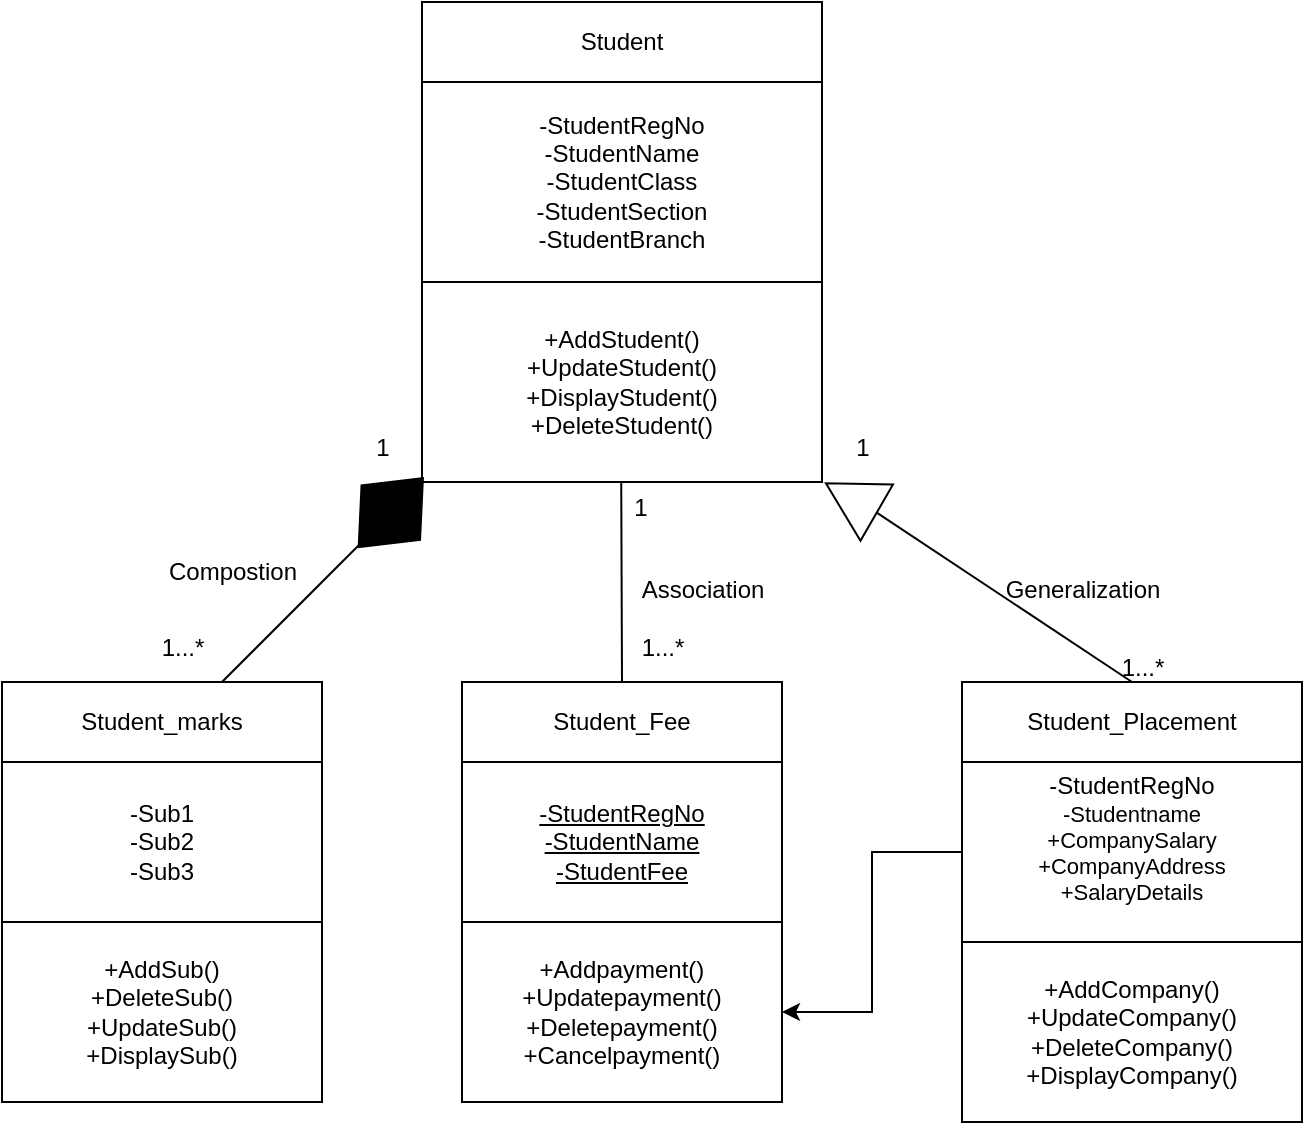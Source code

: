 <mxfile version="24.7.6">
  <diagram name="Page-1" id="Qb7deTCe5Sm1-wzS4_PB">
    <mxGraphModel dx="808" dy="402" grid="1" gridSize="10" guides="1" tooltips="1" connect="1" arrows="1" fold="1" page="1" pageScale="1" pageWidth="827" pageHeight="1169" math="0" shadow="0">
      <root>
        <mxCell id="0" />
        <mxCell id="1" parent="0" />
        <mxCell id="l8DrS_iS91UgLzbFpCdk-1" value="" style="rounded=0;whiteSpace=wrap;html=1;fontStyle=1" vertex="1" parent="1">
          <mxGeometry x="320" y="80" width="200" height="140" as="geometry" />
        </mxCell>
        <mxCell id="l8DrS_iS91UgLzbFpCdk-3" value="" style="endArrow=none;html=1;rounded=0;" edge="1" parent="1">
          <mxGeometry width="50" height="50" relative="1" as="geometry">
            <mxPoint x="320" y="120" as="sourcePoint" />
            <mxPoint x="400" y="120" as="targetPoint" />
            <Array as="points">
              <mxPoint x="520" y="120" />
            </Array>
          </mxGeometry>
        </mxCell>
        <mxCell id="l8DrS_iS91UgLzbFpCdk-5" value="-StudentRegNo&lt;div&gt;-StudentName&lt;br&gt;&lt;/div&gt;&lt;div&gt;-StudentClass&lt;/div&gt;&lt;div&gt;-StudentSection&lt;/div&gt;&lt;div&gt;-StudentBranch&lt;/div&gt;" style="rounded=0;whiteSpace=wrap;html=1;verticalAlign=middle;" vertex="1" parent="1">
          <mxGeometry x="320" y="120" width="200" height="100" as="geometry" />
        </mxCell>
        <mxCell id="l8DrS_iS91UgLzbFpCdk-6" value="Student" style="rounded=0;whiteSpace=wrap;html=1;" vertex="1" parent="1">
          <mxGeometry x="320" y="80" width="200" height="40" as="geometry" />
        </mxCell>
        <mxCell id="l8DrS_iS91UgLzbFpCdk-9" value="+AddStudent()&lt;div&gt;+UpdateStudent()&lt;br&gt;&lt;/div&gt;&lt;div&gt;+DisplayStudent()&lt;br&gt;&lt;/div&gt;&lt;div&gt;+DeleteStudent()&lt;br&gt;&lt;/div&gt;" style="rounded=0;whiteSpace=wrap;html=1;" vertex="1" parent="1">
          <mxGeometry x="320" y="220" width="200" height="100" as="geometry" />
        </mxCell>
        <mxCell id="l8DrS_iS91UgLzbFpCdk-12" value="" style="rhombus;whiteSpace=wrap;html=1;rotation=43;fillColor=#000000;" vertex="1" parent="1">
          <mxGeometry x="284.4" y="311.73" width="40" height="47.11" as="geometry" />
        </mxCell>
        <mxCell id="l8DrS_iS91UgLzbFpCdk-14" value="" style="endArrow=none;html=1;rounded=0;" edge="1" parent="1">
          <mxGeometry width="50" height="50" relative="1" as="geometry">
            <mxPoint x="220" y="420" as="sourcePoint" />
            <mxPoint x="290" y="350" as="targetPoint" />
          </mxGeometry>
        </mxCell>
        <mxCell id="l8DrS_iS91UgLzbFpCdk-15" value="Student_marks" style="rounded=0;whiteSpace=wrap;html=1;" vertex="1" parent="1">
          <mxGeometry x="110" y="420" width="160" height="40" as="geometry" />
        </mxCell>
        <mxCell id="l8DrS_iS91UgLzbFpCdk-16" value="-Sub1&lt;div&gt;-Sub2&lt;/div&gt;&lt;div&gt;-Sub3&lt;/div&gt;" style="rounded=0;whiteSpace=wrap;html=1;" vertex="1" parent="1">
          <mxGeometry x="110" y="460" width="160" height="80" as="geometry" />
        </mxCell>
        <mxCell id="l8DrS_iS91UgLzbFpCdk-17" value="+AddSub()&lt;div&gt;+DeleteSub()&lt;br&gt;&lt;/div&gt;&lt;div&gt;+UpdateSub()&lt;br&gt;&lt;/div&gt;&lt;div&gt;+DisplaySub()&lt;br&gt;&lt;/div&gt;" style="rounded=0;whiteSpace=wrap;html=1;" vertex="1" parent="1">
          <mxGeometry x="110" y="540" width="160" height="90" as="geometry" />
        </mxCell>
        <mxCell id="l8DrS_iS91UgLzbFpCdk-18" value="Student_Fee" style="rounded=0;whiteSpace=wrap;html=1;" vertex="1" parent="1">
          <mxGeometry x="340" y="420" width="160" height="40" as="geometry" />
        </mxCell>
        <mxCell id="l8DrS_iS91UgLzbFpCdk-19" value="-StudentRegNo&lt;div&gt;-StudentName&lt;br&gt;&lt;/div&gt;&lt;div&gt;-&lt;span style=&quot;background-color: initial;&quot;&gt;StudentFee&lt;/span&gt;&lt;/div&gt;" style="rounded=0;whiteSpace=wrap;html=1;fontStyle=4" vertex="1" parent="1">
          <mxGeometry x="340" y="460" width="160" height="80" as="geometry" />
        </mxCell>
        <mxCell id="l8DrS_iS91UgLzbFpCdk-20" value="+Addpayment()&lt;div&gt;+Updatepayment()&lt;br&gt;&lt;/div&gt;&lt;div&gt;+Deletepayment()&lt;br&gt;&lt;/div&gt;&lt;div&gt;+Cancelpayment()&lt;br&gt;&lt;/div&gt;" style="rounded=0;whiteSpace=wrap;html=1;" vertex="1" parent="1">
          <mxGeometry x="340" y="540" width="160" height="90" as="geometry" />
        </mxCell>
        <mxCell id="l8DrS_iS91UgLzbFpCdk-21" value="" style="endArrow=none;html=1;rounded=0;exitX=0.5;exitY=0;exitDx=0;exitDy=0;" edge="1" parent="1" source="l8DrS_iS91UgLzbFpCdk-18">
          <mxGeometry width="50" height="50" relative="1" as="geometry">
            <mxPoint x="419.62" y="400" as="sourcePoint" />
            <mxPoint x="419.62" y="320" as="targetPoint" />
          </mxGeometry>
        </mxCell>
        <mxCell id="l8DrS_iS91UgLzbFpCdk-22" value="Compostion" style="text;html=1;align=center;verticalAlign=middle;resizable=0;points=[];autosize=1;strokeColor=none;fillColor=none;" vertex="1" parent="1">
          <mxGeometry x="180" y="350" width="90" height="30" as="geometry" />
        </mxCell>
        <mxCell id="l8DrS_iS91UgLzbFpCdk-24" value="Student_Placement" style="rounded=0;whiteSpace=wrap;html=1;" vertex="1" parent="1">
          <mxGeometry x="590" y="420" width="170" height="40" as="geometry" />
        </mxCell>
        <mxCell id="l8DrS_iS91UgLzbFpCdk-31" value="" style="edgeStyle=orthogonalEdgeStyle;rounded=0;orthogonalLoop=1;jettySize=auto;html=1;" edge="1" parent="1" source="l8DrS_iS91UgLzbFpCdk-25" target="l8DrS_iS91UgLzbFpCdk-20">
          <mxGeometry relative="1" as="geometry" />
        </mxCell>
        <mxCell id="l8DrS_iS91UgLzbFpCdk-25" value="-StudentRegNo&lt;div style=&quot;font-size: 11px;&quot;&gt;-Studentname&lt;br&gt;&lt;/div&gt;&lt;div style=&quot;font-size: 11px;&quot;&gt;+CompanySalary&lt;/div&gt;&lt;div style=&quot;font-size: 11px;&quot;&gt;+CompanyAddress&lt;br&gt;&lt;/div&gt;&lt;div style=&quot;font-size: 11px;&quot;&gt;+SalaryDetails&lt;/div&gt;&lt;div style=&quot;font-size: 13px;&quot;&gt;&lt;br&gt;&lt;/div&gt;" style="rounded=0;whiteSpace=wrap;html=1;verticalAlign=bottom;" vertex="1" parent="1">
          <mxGeometry x="590" y="460" width="170" height="90" as="geometry" />
        </mxCell>
        <mxCell id="l8DrS_iS91UgLzbFpCdk-26" value="+AddCompany()&lt;div&gt;+UpdateCompany()&lt;br&gt;&lt;/div&gt;&lt;div&gt;+DeleteCompany()&lt;br&gt;&lt;/div&gt;&lt;div&gt;+DisplayCompany()&lt;br&gt;&lt;/div&gt;" style="rounded=0;whiteSpace=wrap;html=1;" vertex="1" parent="1">
          <mxGeometry x="590" y="550" width="170" height="90" as="geometry" />
        </mxCell>
        <mxCell id="l8DrS_iS91UgLzbFpCdk-27" value="" style="triangle;whiteSpace=wrap;html=1;rotation=-150;" vertex="1" parent="1">
          <mxGeometry x="520" y="311.73" width="29.33" height="32.5" as="geometry" />
        </mxCell>
        <mxCell id="l8DrS_iS91UgLzbFpCdk-28" value="" style="endArrow=none;html=1;rounded=0;entryX=0;entryY=0.5;entryDx=0;entryDy=0;exitX=0.5;exitY=0;exitDx=0;exitDy=0;" edge="1" parent="1" source="l8DrS_iS91UgLzbFpCdk-24" target="l8DrS_iS91UgLzbFpCdk-27">
          <mxGeometry width="50" height="50" relative="1" as="geometry">
            <mxPoint x="580" y="390" as="sourcePoint" />
            <mxPoint x="630" y="340" as="targetPoint" />
          </mxGeometry>
        </mxCell>
        <mxCell id="l8DrS_iS91UgLzbFpCdk-29" value="Association" style="text;html=1;align=center;verticalAlign=middle;resizable=0;points=[];autosize=1;strokeColor=none;fillColor=none;" vertex="1" parent="1">
          <mxGeometry x="420" y="358.84" width="80" height="30" as="geometry" />
        </mxCell>
        <mxCell id="l8DrS_iS91UgLzbFpCdk-30" value="Generalization" style="text;html=1;align=center;verticalAlign=middle;resizable=0;points=[];autosize=1;strokeColor=none;fillColor=none;" vertex="1" parent="1">
          <mxGeometry x="600" y="358.84" width="100" height="30" as="geometry" />
        </mxCell>
        <mxCell id="l8DrS_iS91UgLzbFpCdk-32" value="1" style="text;html=1;align=center;verticalAlign=middle;resizable=0;points=[];autosize=1;strokeColor=none;fillColor=none;" vertex="1" parent="1">
          <mxGeometry x="285" y="288" width="30" height="30" as="geometry" />
        </mxCell>
        <mxCell id="l8DrS_iS91UgLzbFpCdk-33" value="1...*" style="text;html=1;align=center;verticalAlign=middle;resizable=0;points=[];autosize=1;strokeColor=none;fillColor=none;" vertex="1" parent="1">
          <mxGeometry x="180" y="388" width="40" height="30" as="geometry" />
        </mxCell>
        <mxCell id="l8DrS_iS91UgLzbFpCdk-34" value="1" style="text;html=1;align=center;verticalAlign=middle;resizable=0;points=[];autosize=1;strokeColor=none;fillColor=none;" vertex="1" parent="1">
          <mxGeometry x="414" y="318" width="30" height="30" as="geometry" />
        </mxCell>
        <mxCell id="l8DrS_iS91UgLzbFpCdk-35" value="1...*" style="text;html=1;align=center;verticalAlign=middle;resizable=0;points=[];autosize=1;strokeColor=none;fillColor=none;" vertex="1" parent="1">
          <mxGeometry x="420" y="388" width="40" height="30" as="geometry" />
        </mxCell>
        <mxCell id="l8DrS_iS91UgLzbFpCdk-36" value="1" style="text;html=1;align=center;verticalAlign=middle;resizable=0;points=[];autosize=1;strokeColor=none;fillColor=none;" vertex="1" parent="1">
          <mxGeometry x="525" y="288" width="30" height="30" as="geometry" />
        </mxCell>
        <mxCell id="l8DrS_iS91UgLzbFpCdk-37" value="1...*" style="text;html=1;align=center;verticalAlign=middle;resizable=0;points=[];autosize=1;strokeColor=none;fillColor=none;" vertex="1" parent="1">
          <mxGeometry x="660" y="398" width="40" height="30" as="geometry" />
        </mxCell>
      </root>
    </mxGraphModel>
  </diagram>
</mxfile>
